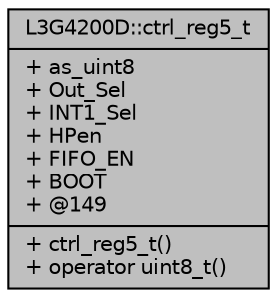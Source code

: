 digraph "L3G4200D::ctrl_reg5_t"
{
  edge [fontname="Helvetica",fontsize="10",labelfontname="Helvetica",labelfontsize="10"];
  node [fontname="Helvetica",fontsize="10",shape=record];
  Node1 [label="{L3G4200D::ctrl_reg5_t\n|+ as_uint8\l+ Out_Sel\l+ INT1_Sel\l+ HPen\l+ FIFO_EN\l+ BOOT\l+ @149\l|+ ctrl_reg5_t()\l+ operator uint8_t()\l}",height=0.2,width=0.4,color="black", fillcolor="grey75", style="filled", fontcolor="black"];
}
